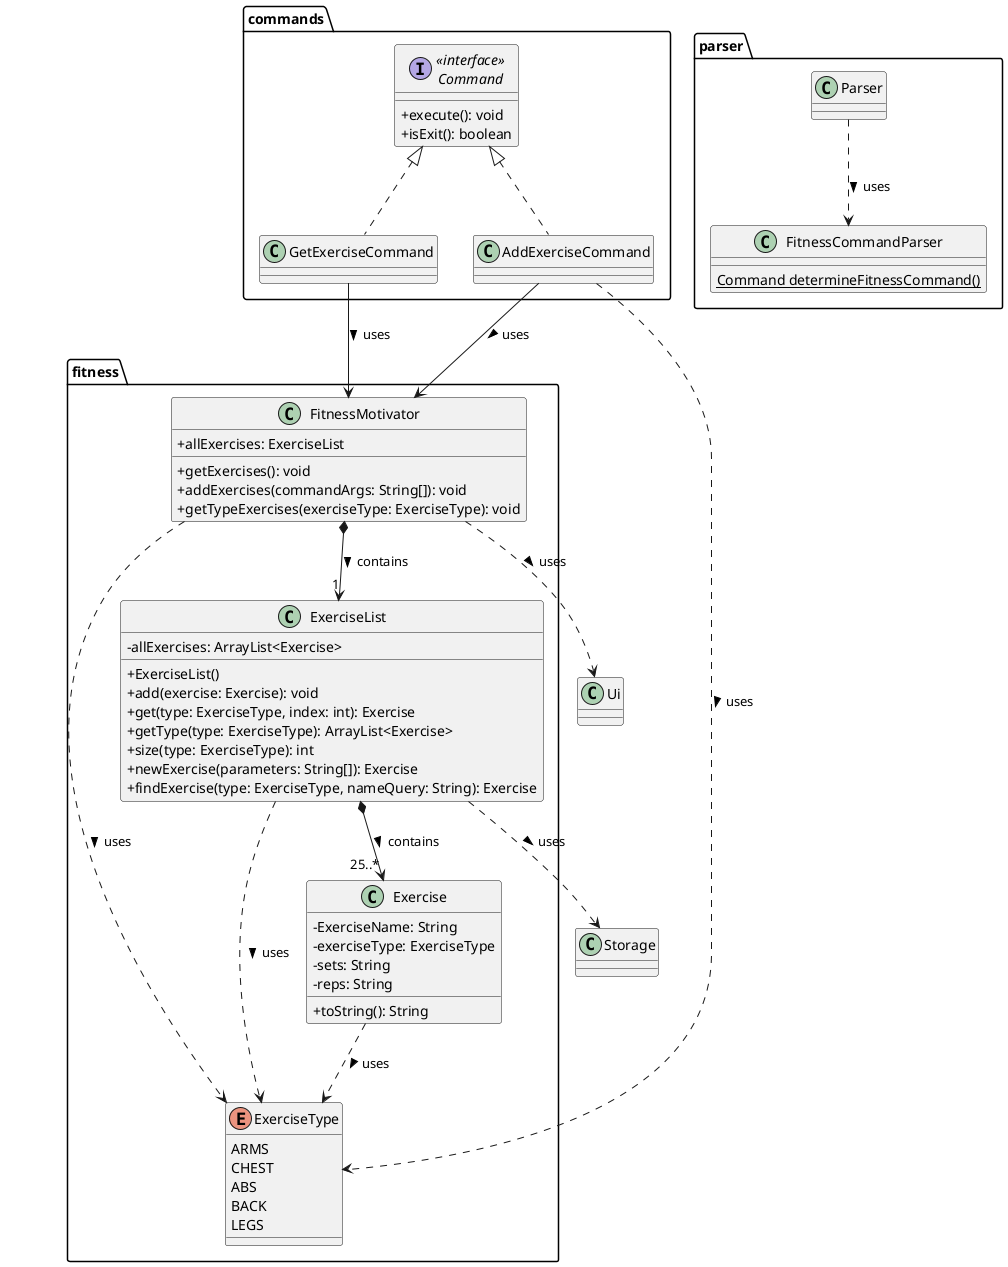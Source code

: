 @startuml

skinparam classAttributeIconSize 0

package parser {
    class FitnessCommandParser {
        {Static} Command determineFitnessCommand()
    }

    class Parser {
    }
}

package commands {
    interface "<<interface>>\nCommand" as Command {
        + execute(): void
        + isExit(): boolean
    }

    class AddExerciseCommand implements Command {
    }

    class GetExerciseCommand implements Command {
    }
}

package fitness {
    class FitnessMotivator {
        + allExercises: ExerciseList
        + getExercises(): void
        + addExercises(commandArgs: String[]): void
        + getTypeExercises(exerciseType: ExerciseType): void
    }

    class ExerciseList {
        - allExercises: ArrayList<Exercise>
        + ExerciseList()
        + add(exercise: Exercise): void
        + get(type: ExerciseType, index: int): Exercise
        + getType(type: ExerciseType): ArrayList<Exercise>
        + size(type: ExerciseType): int
        + newExercise(parameters: String[]): Exercise
        + findExercise(type: ExerciseType, nameQuery: String): Exercise
    }

    class Exercise {
        - ExerciseName: String
        - exerciseType: ExerciseType
        - sets: String
        - reps: String
        + toString(): String
    }

    enum ExerciseType {
        ARMS
        CHEST
        ABS
        BACK
        LEGS
    }
}

class Storage {
}

class Ui {
}

Parser ..> FitnessCommandParser : uses >

AddExerciseCommand --> FitnessMotivator : uses >
AddExerciseCommand ..> ExerciseType : uses >
GetExerciseCommand --> FitnessMotivator : uses >

FitnessMotivator *--> "1" ExerciseList : contains >

Exercise ..> ExerciseType : uses >
ExerciseList ..> ExerciseType : uses >
FitnessMotivator ..> ExerciseType : uses >

ExerciseList *--> "25..*" Exercise : contains >

ExerciseList ..> Storage : uses >

FitnessMotivator ..> Ui : uses >

@enduml
